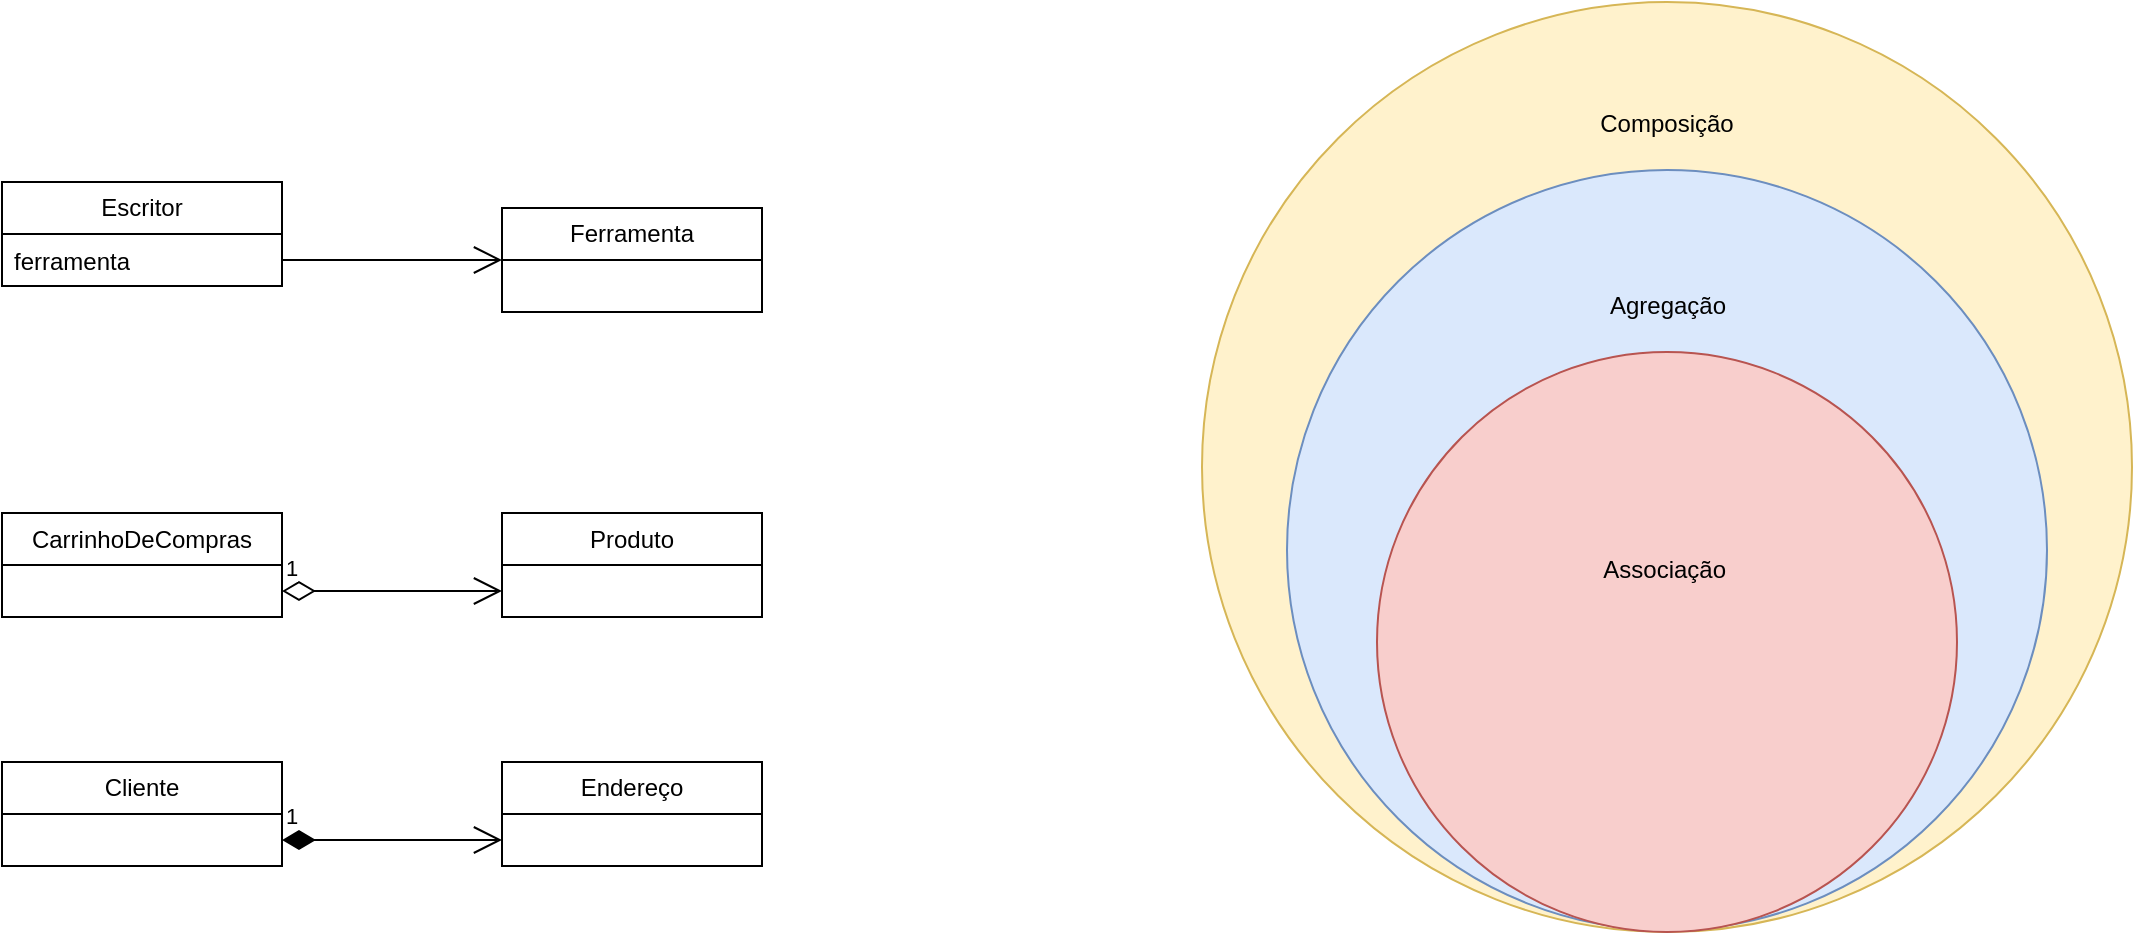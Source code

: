 <mxfile version="21.5.2" type="device">
  <diagram name="Página-1" id="wI_QIBwPtZlQ_j5HgBnW">
    <mxGraphModel dx="1035" dy="614" grid="1" gridSize="10" guides="1" tooltips="1" connect="1" arrows="1" fold="1" page="1" pageScale="1" pageWidth="827" pageHeight="1169" math="0" shadow="0">
      <root>
        <mxCell id="0" />
        <mxCell id="1" parent="0" />
        <mxCell id="8E8iw93Pu9esOg_6Umh9-11" value="Composição&lt;br&gt;&lt;br&gt;&lt;br&gt;&lt;br&gt;&lt;br&gt;&lt;br&gt;&lt;br&gt;&lt;br&gt;&lt;br&gt;&lt;br&gt;&lt;br&gt;&lt;br&gt;&lt;br&gt;&lt;br&gt;&lt;br&gt;&lt;br&gt;&lt;br&gt;&lt;br&gt;&lt;br&gt;&lt;br&gt;&lt;br&gt;&lt;br&gt;&lt;br&gt;&lt;br&gt;&lt;br&gt;" style="ellipse;whiteSpace=wrap;html=1;aspect=fixed;fillColor=#fff2cc;strokeColor=#d6b656;" vertex="1" parent="1">
          <mxGeometry x="660" y="10" width="465" height="465" as="geometry" />
        </mxCell>
        <mxCell id="8E8iw93Pu9esOg_6Umh9-1" value="Agregação&lt;br&gt;&lt;br&gt;&lt;br&gt;&lt;br&gt;&lt;br&gt;&lt;br&gt;&lt;br&gt;&lt;br&gt;&lt;br&gt;&lt;br&gt;&lt;br&gt;&lt;br&gt;&lt;br&gt;&lt;br&gt;&lt;br&gt;&lt;br&gt;&lt;br&gt;&lt;br&gt;" style="ellipse;whiteSpace=wrap;html=1;aspect=fixed;fillColor=#dae8fc;strokeColor=#6c8ebf;" vertex="1" parent="1">
          <mxGeometry x="702.5" y="94" width="380" height="380" as="geometry" />
        </mxCell>
        <object label="Associação&amp;nbsp;&lt;br&gt;&lt;br&gt;&lt;br&gt;&lt;br&gt;&lt;br&gt;&lt;br&gt;" associação="" id="h5jkZjKQKHEDU5x_hcdc-1">
          <mxCell style="ellipse;whiteSpace=wrap;html=1;aspect=fixed;noLabel=0;fillColor=#f8cecc;strokeColor=#b85450;" parent="1" vertex="1">
            <mxGeometry x="747.5" y="185" width="290" height="290" as="geometry" />
          </mxCell>
        </object>
        <mxCell id="h5jkZjKQKHEDU5x_hcdc-2" value="Escritor" style="swimlane;fontStyle=0;childLayout=stackLayout;horizontal=1;startSize=26;fillColor=none;horizontalStack=0;resizeParent=1;resizeParentMax=0;resizeLast=0;collapsible=1;marginBottom=0;whiteSpace=wrap;html=1;" parent="1" vertex="1">
          <mxGeometry x="60" y="100" width="140" height="52" as="geometry" />
        </mxCell>
        <mxCell id="h5jkZjKQKHEDU5x_hcdc-3" value="ferramenta&lt;br&gt;" style="text;strokeColor=none;fillColor=none;align=left;verticalAlign=top;spacingLeft=4;spacingRight=4;overflow=hidden;rotatable=0;points=[[0,0.5],[1,0.5]];portConstraint=eastwest;whiteSpace=wrap;html=1;" parent="h5jkZjKQKHEDU5x_hcdc-2" vertex="1">
          <mxGeometry y="26" width="140" height="26" as="geometry" />
        </mxCell>
        <mxCell id="h5jkZjKQKHEDU5x_hcdc-6" value="Ferramenta" style="swimlane;fontStyle=0;childLayout=stackLayout;horizontal=1;startSize=26;fillColor=none;horizontalStack=0;resizeParent=1;resizeParentMax=0;resizeLast=0;collapsible=1;marginBottom=0;whiteSpace=wrap;html=1;" parent="1" vertex="1">
          <mxGeometry x="310" y="113" width="130" height="52" as="geometry" />
        </mxCell>
        <mxCell id="8E8iw93Pu9esOg_6Umh9-2" value="CarrinhoDeCompras" style="swimlane;fontStyle=0;childLayout=stackLayout;horizontal=1;startSize=26;fillColor=none;horizontalStack=0;resizeParent=1;resizeParentMax=0;resizeLast=0;collapsible=1;marginBottom=0;whiteSpace=wrap;html=1;" vertex="1" parent="1">
          <mxGeometry x="60" y="265.5" width="140" height="52" as="geometry" />
        </mxCell>
        <mxCell id="8E8iw93Pu9esOg_6Umh9-4" value="Produto" style="swimlane;fontStyle=0;childLayout=stackLayout;horizontal=1;startSize=26;fillColor=none;horizontalStack=0;resizeParent=1;resizeParentMax=0;resizeLast=0;collapsible=1;marginBottom=0;whiteSpace=wrap;html=1;" vertex="1" parent="1">
          <mxGeometry x="310" y="265.5" width="130" height="52" as="geometry" />
        </mxCell>
        <mxCell id="8E8iw93Pu9esOg_6Umh9-8" value="1" style="endArrow=open;html=1;endSize=12;startArrow=diamondThin;startSize=14;startFill=0;edgeStyle=orthogonalEdgeStyle;align=left;verticalAlign=bottom;rounded=0;exitX=1;exitY=0.75;exitDx=0;exitDy=0;entryX=0;entryY=0.75;entryDx=0;entryDy=0;" edge="1" parent="1" source="8E8iw93Pu9esOg_6Umh9-2" target="8E8iw93Pu9esOg_6Umh9-4">
          <mxGeometry x="-1" y="3" relative="1" as="geometry">
            <mxPoint x="160" y="300" as="sourcePoint" />
            <mxPoint x="320" y="300" as="targetPoint" />
          </mxGeometry>
        </mxCell>
        <mxCell id="8E8iw93Pu9esOg_6Umh9-10" value="" style="endArrow=open;endFill=1;endSize=12;html=1;rounded=0;exitX=1;exitY=0.5;exitDx=0;exitDy=0;entryX=0;entryY=0.5;entryDx=0;entryDy=0;" edge="1" parent="1" source="h5jkZjKQKHEDU5x_hcdc-3" target="h5jkZjKQKHEDU5x_hcdc-6">
          <mxGeometry width="160" relative="1" as="geometry">
            <mxPoint x="180" y="210" as="sourcePoint" />
            <mxPoint x="340" y="210" as="targetPoint" />
          </mxGeometry>
        </mxCell>
        <mxCell id="8E8iw93Pu9esOg_6Umh9-12" value="Cliente" style="swimlane;fontStyle=0;childLayout=stackLayout;horizontal=1;startSize=26;fillColor=none;horizontalStack=0;resizeParent=1;resizeParentMax=0;resizeLast=0;collapsible=1;marginBottom=0;whiteSpace=wrap;html=1;" vertex="1" parent="1">
          <mxGeometry x="60" y="390" width="140" height="52" as="geometry" />
        </mxCell>
        <mxCell id="8E8iw93Pu9esOg_6Umh9-13" value="Endereço" style="swimlane;fontStyle=0;childLayout=stackLayout;horizontal=1;startSize=26;fillColor=none;horizontalStack=0;resizeParent=1;resizeParentMax=0;resizeLast=0;collapsible=1;marginBottom=0;whiteSpace=wrap;html=1;" vertex="1" parent="1">
          <mxGeometry x="310" y="390" width="130" height="52" as="geometry" />
        </mxCell>
        <mxCell id="8E8iw93Pu9esOg_6Umh9-15" value="1" style="endArrow=open;html=1;endSize=12;startArrow=diamondThin;startSize=14;startFill=1;edgeStyle=orthogonalEdgeStyle;align=left;verticalAlign=bottom;rounded=0;exitX=1;exitY=0.75;exitDx=0;exitDy=0;entryX=0;entryY=0.75;entryDx=0;entryDy=0;" edge="1" parent="1" source="8E8iw93Pu9esOg_6Umh9-12" target="8E8iw93Pu9esOg_6Umh9-13">
          <mxGeometry x="-1" y="3" relative="1" as="geometry">
            <mxPoint x="180" y="474" as="sourcePoint" />
            <mxPoint x="340" y="474" as="targetPoint" />
          </mxGeometry>
        </mxCell>
      </root>
    </mxGraphModel>
  </diagram>
</mxfile>
